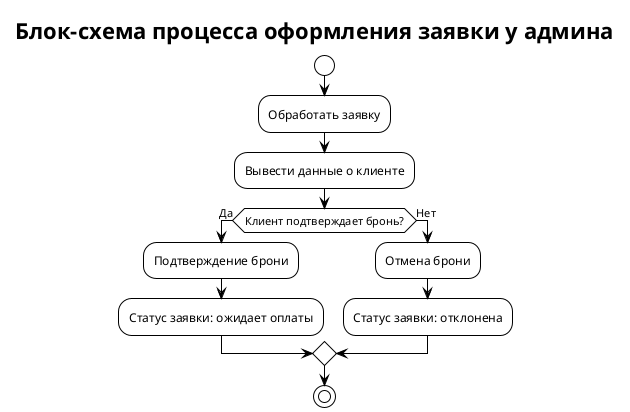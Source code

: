 @startuml
!theme plain
title Блок-схема процесса оформления заявки у админа
start
:Обработать заявку;
:Вывести данные о клиенте;
if (Клиент подтверждает бронь?) then (Да)
  :Подтверждение брони;
  :Статус заявки: ожидает оплаты;
else (Нет)
  :Отмена брони;
  :Статус заявки: отклонена;
endif
stop
@enduml
